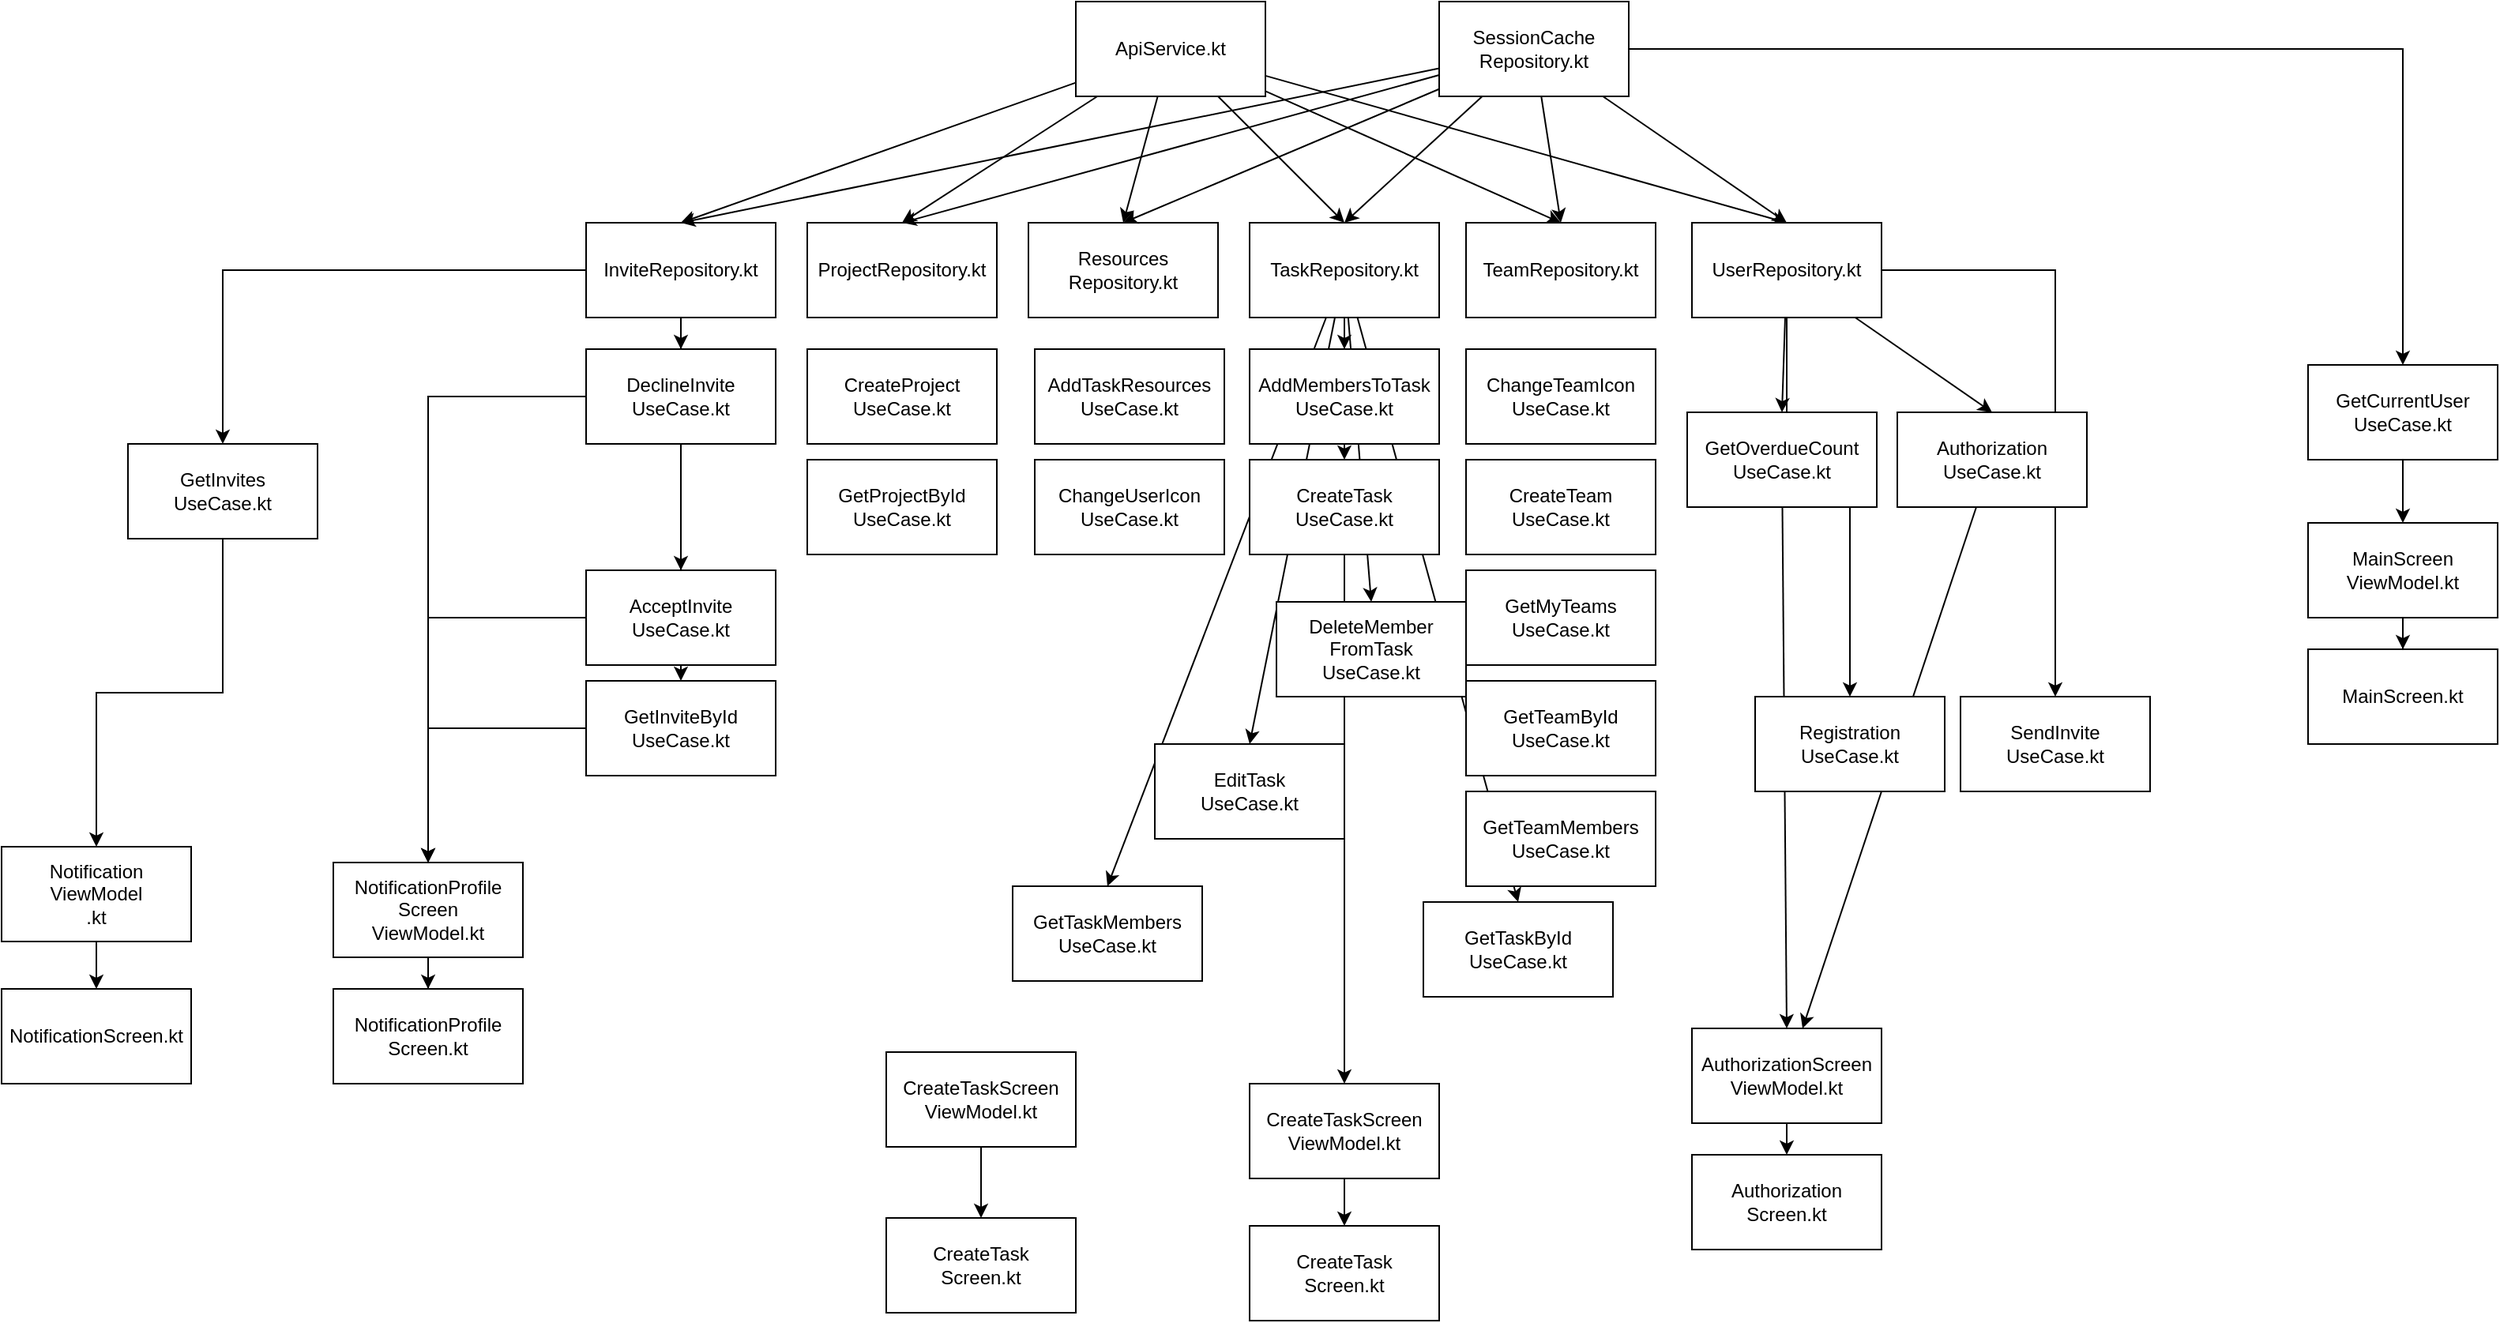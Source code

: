 <mxfile version="24.4.13" type="github">
  <diagram name="Страница — 1" id="Wd8Lt1hOdJY-ABtcQ9To">
    <mxGraphModel dx="1576" dy="793" grid="1" gridSize="10" guides="1" tooltips="1" connect="1" arrows="1" fold="1" page="1" pageScale="1" pageWidth="827" pageHeight="1169" math="0" shadow="0">
      <root>
        <mxCell id="0" />
        <mxCell id="1" parent="0" />
        <mxCell id="PsXaZOM_-T2VpOONmFBl-9" style="rounded=0;orthogonalLoop=1;jettySize=auto;html=1;entryX=0.5;entryY=0;entryDx=0;entryDy=0;" parent="1" source="PsXaZOM_-T2VpOONmFBl-1" target="PsXaZOM_-T2VpOONmFBl-2" edge="1">
          <mxGeometry relative="1" as="geometry" />
        </mxCell>
        <mxCell id="PsXaZOM_-T2VpOONmFBl-10" style="rounded=0;orthogonalLoop=1;jettySize=auto;html=1;entryX=0.5;entryY=0;entryDx=0;entryDy=0;" parent="1" source="PsXaZOM_-T2VpOONmFBl-1" target="PsXaZOM_-T2VpOONmFBl-3" edge="1">
          <mxGeometry relative="1" as="geometry" />
        </mxCell>
        <mxCell id="PsXaZOM_-T2VpOONmFBl-11" style="rounded=0;orthogonalLoop=1;jettySize=auto;html=1;entryX=0.5;entryY=0;entryDx=0;entryDy=0;" parent="1" source="PsXaZOM_-T2VpOONmFBl-1" target="PsXaZOM_-T2VpOONmFBl-4" edge="1">
          <mxGeometry relative="1" as="geometry" />
        </mxCell>
        <mxCell id="PsXaZOM_-T2VpOONmFBl-12" style="rounded=0;orthogonalLoop=1;jettySize=auto;html=1;entryX=0.5;entryY=0;entryDx=0;entryDy=0;" parent="1" source="PsXaZOM_-T2VpOONmFBl-1" target="PsXaZOM_-T2VpOONmFBl-6" edge="1">
          <mxGeometry relative="1" as="geometry" />
        </mxCell>
        <mxCell id="PsXaZOM_-T2VpOONmFBl-13" style="rounded=0;orthogonalLoop=1;jettySize=auto;html=1;entryX=0.5;entryY=0;entryDx=0;entryDy=0;" parent="1" source="PsXaZOM_-T2VpOONmFBl-1" target="PsXaZOM_-T2VpOONmFBl-7" edge="1">
          <mxGeometry relative="1" as="geometry" />
        </mxCell>
        <mxCell id="PsXaZOM_-T2VpOONmFBl-14" style="rounded=0;orthogonalLoop=1;jettySize=auto;html=1;entryX=0.5;entryY=0;entryDx=0;entryDy=0;" parent="1" source="PsXaZOM_-T2VpOONmFBl-1" target="PsXaZOM_-T2VpOONmFBl-8" edge="1">
          <mxGeometry relative="1" as="geometry" />
        </mxCell>
        <mxCell id="PsXaZOM_-T2VpOONmFBl-1" value="ApiService.kt" style="rounded=0;whiteSpace=wrap;html=1;" parent="1" vertex="1">
          <mxGeometry x="320" y="30" width="120" height="60" as="geometry" />
        </mxCell>
        <mxCell id="rrfpWrtRIMoo7r-Dwv4L-63" style="edgeStyle=orthogonalEdgeStyle;rounded=0;orthogonalLoop=1;jettySize=auto;html=1;entryX=0.5;entryY=0;entryDx=0;entryDy=0;" edge="1" parent="1" source="PsXaZOM_-T2VpOONmFBl-2" target="rrfpWrtRIMoo7r-Dwv4L-4">
          <mxGeometry relative="1" as="geometry" />
        </mxCell>
        <mxCell id="rrfpWrtRIMoo7r-Dwv4L-64" style="edgeStyle=orthogonalEdgeStyle;rounded=0;orthogonalLoop=1;jettySize=auto;html=1;entryX=0.5;entryY=0;entryDx=0;entryDy=0;" edge="1" parent="1" source="PsXaZOM_-T2VpOONmFBl-2" target="rrfpWrtRIMoo7r-Dwv4L-5">
          <mxGeometry relative="1" as="geometry" />
        </mxCell>
        <mxCell id="rrfpWrtRIMoo7r-Dwv4L-65" style="edgeStyle=orthogonalEdgeStyle;rounded=0;orthogonalLoop=1;jettySize=auto;html=1;entryX=0.5;entryY=0;entryDx=0;entryDy=0;" edge="1" parent="1" source="PsXaZOM_-T2VpOONmFBl-2" target="rrfpWrtRIMoo7r-Dwv4L-2">
          <mxGeometry relative="1" as="geometry" />
        </mxCell>
        <mxCell id="rrfpWrtRIMoo7r-Dwv4L-66" style="edgeStyle=orthogonalEdgeStyle;rounded=0;orthogonalLoop=1;jettySize=auto;html=1;entryX=0.5;entryY=0;entryDx=0;entryDy=0;" edge="1" parent="1" source="PsXaZOM_-T2VpOONmFBl-2" target="rrfpWrtRIMoo7r-Dwv4L-3">
          <mxGeometry relative="1" as="geometry" />
        </mxCell>
        <mxCell id="PsXaZOM_-T2VpOONmFBl-2" value="InviteRepository.kt" style="rounded=0;whiteSpace=wrap;html=1;" parent="1" vertex="1">
          <mxGeometry x="10" y="170" width="120" height="60" as="geometry" />
        </mxCell>
        <mxCell id="PsXaZOM_-T2VpOONmFBl-3" value="ProjectRepository.kt" style="rounded=0;whiteSpace=wrap;html=1;" parent="1" vertex="1">
          <mxGeometry x="150" y="170" width="120" height="60" as="geometry" />
        </mxCell>
        <mxCell id="PsXaZOM_-T2VpOONmFBl-4" value="&lt;div&gt;Resources&lt;/div&gt;&lt;div&gt;Repository.kt&lt;/div&gt;" style="rounded=0;whiteSpace=wrap;html=1;" parent="1" vertex="1">
          <mxGeometry x="290" y="170" width="120" height="60" as="geometry" />
        </mxCell>
        <mxCell id="rrfpWrtRIMoo7r-Dwv4L-35" style="rounded=0;orthogonalLoop=1;jettySize=auto;html=1;entryX=0.5;entryY=0;entryDx=0;entryDy=0;" edge="1" parent="1" source="PsXaZOM_-T2VpOONmFBl-5" target="PsXaZOM_-T2VpOONmFBl-8">
          <mxGeometry relative="1" as="geometry" />
        </mxCell>
        <mxCell id="rrfpWrtRIMoo7r-Dwv4L-36" style="rounded=0;orthogonalLoop=1;jettySize=auto;html=1;entryX=0.5;entryY=0;entryDx=0;entryDy=0;" edge="1" parent="1" source="PsXaZOM_-T2VpOONmFBl-5" target="PsXaZOM_-T2VpOONmFBl-7">
          <mxGeometry relative="1" as="geometry" />
        </mxCell>
        <mxCell id="rrfpWrtRIMoo7r-Dwv4L-37" style="rounded=0;orthogonalLoop=1;jettySize=auto;html=1;entryX=0.5;entryY=0;entryDx=0;entryDy=0;" edge="1" parent="1" source="PsXaZOM_-T2VpOONmFBl-5" target="PsXaZOM_-T2VpOONmFBl-6">
          <mxGeometry relative="1" as="geometry" />
        </mxCell>
        <mxCell id="rrfpWrtRIMoo7r-Dwv4L-38" style="rounded=0;orthogonalLoop=1;jettySize=auto;html=1;entryX=0.5;entryY=0;entryDx=0;entryDy=0;" edge="1" parent="1" source="PsXaZOM_-T2VpOONmFBl-5" target="PsXaZOM_-T2VpOONmFBl-4">
          <mxGeometry relative="1" as="geometry" />
        </mxCell>
        <mxCell id="rrfpWrtRIMoo7r-Dwv4L-39" style="rounded=0;orthogonalLoop=1;jettySize=auto;html=1;entryX=0.5;entryY=0;entryDx=0;entryDy=0;" edge="1" parent="1" source="PsXaZOM_-T2VpOONmFBl-5" target="PsXaZOM_-T2VpOONmFBl-3">
          <mxGeometry relative="1" as="geometry" />
        </mxCell>
        <mxCell id="rrfpWrtRIMoo7r-Dwv4L-40" style="rounded=0;orthogonalLoop=1;jettySize=auto;html=1;entryX=0.5;entryY=0;entryDx=0;entryDy=0;" edge="1" parent="1" source="PsXaZOM_-T2VpOONmFBl-5" target="PsXaZOM_-T2VpOONmFBl-2">
          <mxGeometry relative="1" as="geometry" />
        </mxCell>
        <mxCell id="rrfpWrtRIMoo7r-Dwv4L-54" style="edgeStyle=orthogonalEdgeStyle;rounded=0;orthogonalLoop=1;jettySize=auto;html=1;entryX=0.5;entryY=0;entryDx=0;entryDy=0;" edge="1" parent="1" source="PsXaZOM_-T2VpOONmFBl-5" target="rrfpWrtRIMoo7r-Dwv4L-52">
          <mxGeometry relative="1" as="geometry" />
        </mxCell>
        <mxCell id="PsXaZOM_-T2VpOONmFBl-5" value="&lt;div&gt;SessionCache&lt;/div&gt;&lt;div&gt;Repository.kt&lt;/div&gt;" style="rounded=0;whiteSpace=wrap;html=1;" parent="1" vertex="1">
          <mxGeometry x="550" y="30" width="120" height="60" as="geometry" />
        </mxCell>
        <mxCell id="rrfpWrtRIMoo7r-Dwv4L-24" style="rounded=0;orthogonalLoop=1;jettySize=auto;html=1;" edge="1" parent="1" source="PsXaZOM_-T2VpOONmFBl-6" target="rrfpWrtRIMoo7r-Dwv4L-10">
          <mxGeometry relative="1" as="geometry" />
        </mxCell>
        <mxCell id="rrfpWrtRIMoo7r-Dwv4L-25" style="rounded=0;orthogonalLoop=1;jettySize=auto;html=1;entryX=0.5;entryY=0;entryDx=0;entryDy=0;" edge="1" parent="1" source="PsXaZOM_-T2VpOONmFBl-6" target="rrfpWrtRIMoo7r-Dwv4L-11">
          <mxGeometry relative="1" as="geometry" />
        </mxCell>
        <mxCell id="rrfpWrtRIMoo7r-Dwv4L-26" style="rounded=0;orthogonalLoop=1;jettySize=auto;html=1;entryX=0.5;entryY=0;entryDx=0;entryDy=0;" edge="1" parent="1" source="PsXaZOM_-T2VpOONmFBl-6" target="rrfpWrtRIMoo7r-Dwv4L-12">
          <mxGeometry relative="1" as="geometry" />
        </mxCell>
        <mxCell id="rrfpWrtRIMoo7r-Dwv4L-27" style="rounded=0;orthogonalLoop=1;jettySize=auto;html=1;entryX=0.5;entryY=0;entryDx=0;entryDy=0;" edge="1" parent="1" source="PsXaZOM_-T2VpOONmFBl-6" target="rrfpWrtRIMoo7r-Dwv4L-13">
          <mxGeometry relative="1" as="geometry" />
        </mxCell>
        <mxCell id="rrfpWrtRIMoo7r-Dwv4L-28" style="rounded=0;orthogonalLoop=1;jettySize=auto;html=1;entryX=0.5;entryY=0;entryDx=0;entryDy=0;" edge="1" parent="1" source="PsXaZOM_-T2VpOONmFBl-6" target="rrfpWrtRIMoo7r-Dwv4L-14">
          <mxGeometry relative="1" as="geometry" />
        </mxCell>
        <mxCell id="rrfpWrtRIMoo7r-Dwv4L-29" style="rounded=0;orthogonalLoop=1;jettySize=auto;html=1;entryX=0.5;entryY=0;entryDx=0;entryDy=0;" edge="1" parent="1" source="PsXaZOM_-T2VpOONmFBl-6" target="rrfpWrtRIMoo7r-Dwv4L-15">
          <mxGeometry relative="1" as="geometry" />
        </mxCell>
        <mxCell id="PsXaZOM_-T2VpOONmFBl-6" value="TaskRepository.kt" style="rounded=0;whiteSpace=wrap;html=1;" parent="1" vertex="1">
          <mxGeometry x="430" y="170" width="120" height="60" as="geometry" />
        </mxCell>
        <mxCell id="PsXaZOM_-T2VpOONmFBl-7" value="TeamRepository.kt" style="rounded=0;whiteSpace=wrap;html=1;" parent="1" vertex="1">
          <mxGeometry x="567" y="170" width="120" height="60" as="geometry" />
        </mxCell>
        <mxCell id="rrfpWrtRIMoo7r-Dwv4L-43" style="rounded=0;orthogonalLoop=1;jettySize=auto;html=1;entryX=0.5;entryY=0;entryDx=0;entryDy=0;" edge="1" parent="1" source="PsXaZOM_-T2VpOONmFBl-8" target="rrfpWrtRIMoo7r-Dwv4L-21">
          <mxGeometry relative="1" as="geometry" />
        </mxCell>
        <mxCell id="rrfpWrtRIMoo7r-Dwv4L-44" style="rounded=0;orthogonalLoop=1;jettySize=auto;html=1;entryX=0.5;entryY=0;entryDx=0;entryDy=0;" edge="1" parent="1" source="PsXaZOM_-T2VpOONmFBl-8" target="rrfpWrtRIMoo7r-Dwv4L-30">
          <mxGeometry relative="1" as="geometry" />
        </mxCell>
        <mxCell id="rrfpWrtRIMoo7r-Dwv4L-55" style="edgeStyle=orthogonalEdgeStyle;rounded=0;orthogonalLoop=1;jettySize=auto;html=1;entryX=0.5;entryY=0;entryDx=0;entryDy=0;" edge="1" parent="1" source="PsXaZOM_-T2VpOONmFBl-8" target="rrfpWrtRIMoo7r-Dwv4L-22">
          <mxGeometry relative="1" as="geometry" />
        </mxCell>
        <mxCell id="rrfpWrtRIMoo7r-Dwv4L-56" style="edgeStyle=orthogonalEdgeStyle;rounded=0;orthogonalLoop=1;jettySize=auto;html=1;entryX=0.5;entryY=0;entryDx=0;entryDy=0;" edge="1" parent="1" source="PsXaZOM_-T2VpOONmFBl-8" target="rrfpWrtRIMoo7r-Dwv4L-31">
          <mxGeometry relative="1" as="geometry" />
        </mxCell>
        <mxCell id="PsXaZOM_-T2VpOONmFBl-8" value="UserRepository.kt" style="rounded=0;whiteSpace=wrap;html=1;" parent="1" vertex="1">
          <mxGeometry x="710" y="170" width="120" height="60" as="geometry" />
        </mxCell>
        <mxCell id="rrfpWrtRIMoo7r-Dwv4L-1" value="" style="text;whiteSpace=wrap;html=1;" vertex="1" parent="1">
          <mxGeometry x="234" y="705" width="60" height="50" as="geometry" />
        </mxCell>
        <mxCell id="rrfpWrtRIMoo7r-Dwv4L-61" style="edgeStyle=orthogonalEdgeStyle;rounded=0;orthogonalLoop=1;jettySize=auto;html=1;entryX=0.5;entryY=0;entryDx=0;entryDy=0;" edge="1" parent="1" source="rrfpWrtRIMoo7r-Dwv4L-2" target="rrfpWrtRIMoo7r-Dwv4L-57">
          <mxGeometry relative="1" as="geometry">
            <mxPoint x="-140.0" y="530" as="targetPoint" />
          </mxGeometry>
        </mxCell>
        <mxCell id="rrfpWrtRIMoo7r-Dwv4L-2" value="&lt;div&gt;AcceptInvite&lt;/div&gt;&lt;div&gt;UseCase.kt&lt;/div&gt;" style="rounded=0;whiteSpace=wrap;html=1;" vertex="1" parent="1">
          <mxGeometry x="10" y="390" width="120" height="60" as="geometry" />
        </mxCell>
        <mxCell id="rrfpWrtRIMoo7r-Dwv4L-60" style="edgeStyle=orthogonalEdgeStyle;rounded=0;orthogonalLoop=1;jettySize=auto;html=1;entryX=0.5;entryY=0;entryDx=0;entryDy=0;" edge="1" parent="1" source="rrfpWrtRIMoo7r-Dwv4L-3" target="rrfpWrtRIMoo7r-Dwv4L-57">
          <mxGeometry relative="1" as="geometry" />
        </mxCell>
        <mxCell id="rrfpWrtRIMoo7r-Dwv4L-3" value="&lt;div&gt;GetInviteById&lt;/div&gt;&lt;div&gt;UseCase.kt&lt;/div&gt;" style="rounded=0;whiteSpace=wrap;html=1;" vertex="1" parent="1">
          <mxGeometry x="10" y="460" width="120" height="60" as="geometry" />
        </mxCell>
        <mxCell id="rrfpWrtRIMoo7r-Dwv4L-62" style="edgeStyle=orthogonalEdgeStyle;rounded=0;orthogonalLoop=1;jettySize=auto;html=1;entryX=0.5;entryY=0;entryDx=0;entryDy=0;" edge="1" parent="1" source="rrfpWrtRIMoo7r-Dwv4L-4" target="rrfpWrtRIMoo7r-Dwv4L-57">
          <mxGeometry relative="1" as="geometry">
            <mxPoint x="-140.0" y="530" as="targetPoint" />
          </mxGeometry>
        </mxCell>
        <mxCell id="rrfpWrtRIMoo7r-Dwv4L-4" value="&lt;div&gt;DeclineInvite&lt;/div&gt;&lt;div&gt;UseCase.kt&lt;/div&gt;" style="rounded=0;whiteSpace=wrap;html=1;" vertex="1" parent="1">
          <mxGeometry x="10" y="250" width="120" height="60" as="geometry" />
        </mxCell>
        <mxCell id="rrfpWrtRIMoo7r-Dwv4L-73" style="edgeStyle=orthogonalEdgeStyle;rounded=0;orthogonalLoop=1;jettySize=auto;html=1;entryX=0.5;entryY=0;entryDx=0;entryDy=0;" edge="1" parent="1" source="rrfpWrtRIMoo7r-Dwv4L-5" target="rrfpWrtRIMoo7r-Dwv4L-71">
          <mxGeometry relative="1" as="geometry" />
        </mxCell>
        <mxCell id="rrfpWrtRIMoo7r-Dwv4L-5" value="&lt;div&gt;GetInvites&lt;/div&gt;&lt;div&gt;UseCase.kt&lt;/div&gt;" style="rounded=0;whiteSpace=wrap;html=1;" vertex="1" parent="1">
          <mxGeometry x="-280" y="310" width="120" height="60" as="geometry" />
        </mxCell>
        <mxCell id="rrfpWrtRIMoo7r-Dwv4L-6" value="&lt;div&gt;CreateProject&lt;/div&gt;&lt;div&gt;UseCase.kt&lt;/div&gt;" style="rounded=0;whiteSpace=wrap;html=1;" vertex="1" parent="1">
          <mxGeometry x="150" y="250" width="120" height="60" as="geometry" />
        </mxCell>
        <mxCell id="rrfpWrtRIMoo7r-Dwv4L-7" value="&lt;div&gt;GetProjectById&lt;/div&gt;&lt;div&gt;UseCase.kt&lt;/div&gt;" style="rounded=0;whiteSpace=wrap;html=1;" vertex="1" parent="1">
          <mxGeometry x="150" y="320" width="120" height="60" as="geometry" />
        </mxCell>
        <mxCell id="rrfpWrtRIMoo7r-Dwv4L-8" value="&lt;div&gt;AddTaskResources&lt;/div&gt;&lt;div&gt;UseCase.kt&lt;/div&gt;" style="rounded=0;whiteSpace=wrap;html=1;" vertex="1" parent="1">
          <mxGeometry x="294" y="250" width="120" height="60" as="geometry" />
        </mxCell>
        <mxCell id="rrfpWrtRIMoo7r-Dwv4L-9" value="&lt;div&gt;ChangeUserIcon&lt;/div&gt;&lt;div&gt;UseCase.kt&lt;/div&gt;" style="rounded=0;whiteSpace=wrap;html=1;" vertex="1" parent="1">
          <mxGeometry x="294" y="320" width="120" height="60" as="geometry" />
        </mxCell>
        <mxCell id="rrfpWrtRIMoo7r-Dwv4L-10" value="&lt;div&gt;AddMembersToTask&lt;/div&gt;&lt;div&gt;UseCase.kt&lt;/div&gt;" style="rounded=0;whiteSpace=wrap;html=1;" vertex="1" parent="1">
          <mxGeometry x="430" y="250" width="120" height="60" as="geometry" />
        </mxCell>
        <mxCell id="rrfpWrtRIMoo7r-Dwv4L-48" style="edgeStyle=orthogonalEdgeStyle;rounded=0;orthogonalLoop=1;jettySize=auto;html=1;entryX=0.5;entryY=0;entryDx=0;entryDy=0;" edge="1" parent="1" source="rrfpWrtRIMoo7r-Dwv4L-11" target="rrfpWrtRIMoo7r-Dwv4L-45">
          <mxGeometry relative="1" as="geometry" />
        </mxCell>
        <mxCell id="rrfpWrtRIMoo7r-Dwv4L-11" value="&lt;div&gt;CreateTask&lt;/div&gt;&lt;div&gt;UseCase.kt&lt;/div&gt;" style="rounded=0;whiteSpace=wrap;html=1;" vertex="1" parent="1">
          <mxGeometry x="430" y="320" width="120" height="60" as="geometry" />
        </mxCell>
        <mxCell id="rrfpWrtRIMoo7r-Dwv4L-12" value="&lt;div&gt;DeleteMember&lt;/div&gt;&lt;div&gt;FromTask&lt;/div&gt;&lt;div&gt;UseCase.kt&lt;/div&gt;" style="rounded=0;whiteSpace=wrap;html=1;" vertex="1" parent="1">
          <mxGeometry x="447" y="410" width="120" height="60" as="geometry" />
        </mxCell>
        <mxCell id="rrfpWrtRIMoo7r-Dwv4L-13" value="&lt;div&gt;EditTask&lt;/div&gt;&lt;div&gt;UseCase.kt&lt;/div&gt;" style="rounded=0;whiteSpace=wrap;html=1;" vertex="1" parent="1">
          <mxGeometry x="370" y="500" width="120" height="60" as="geometry" />
        </mxCell>
        <mxCell id="rrfpWrtRIMoo7r-Dwv4L-14" value="&lt;div&gt;GetTaskById&lt;/div&gt;&lt;div&gt;UseCase.kt&lt;/div&gt;" style="rounded=0;whiteSpace=wrap;html=1;" vertex="1" parent="1">
          <mxGeometry x="540" y="600" width="120" height="60" as="geometry" />
        </mxCell>
        <mxCell id="rrfpWrtRIMoo7r-Dwv4L-15" value="&lt;div&gt;GetTaskMembers&lt;/div&gt;&lt;div&gt;UseCase.kt&lt;/div&gt;" style="rounded=0;whiteSpace=wrap;html=1;" vertex="1" parent="1">
          <mxGeometry x="280" y="590" width="120" height="60" as="geometry" />
        </mxCell>
        <mxCell id="rrfpWrtRIMoo7r-Dwv4L-16" value="&lt;div&gt;ChangeTeamIcon&lt;/div&gt;&lt;div&gt;UseCase.kt&lt;/div&gt;" style="rounded=0;whiteSpace=wrap;html=1;" vertex="1" parent="1">
          <mxGeometry x="567" y="250" width="120" height="60" as="geometry" />
        </mxCell>
        <mxCell id="rrfpWrtRIMoo7r-Dwv4L-17" value="&lt;div&gt;CreateTeam&lt;/div&gt;&lt;div&gt;UseCase.kt&lt;/div&gt;" style="rounded=0;whiteSpace=wrap;html=1;" vertex="1" parent="1">
          <mxGeometry x="567" y="320" width="120" height="60" as="geometry" />
        </mxCell>
        <mxCell id="rrfpWrtRIMoo7r-Dwv4L-18" value="&lt;div&gt;GetMyTeams&lt;/div&gt;&lt;div&gt;UseCase.kt&lt;/div&gt;" style="rounded=0;whiteSpace=wrap;html=1;" vertex="1" parent="1">
          <mxGeometry x="567" y="390" width="120" height="60" as="geometry" />
        </mxCell>
        <mxCell id="rrfpWrtRIMoo7r-Dwv4L-19" value="&lt;div&gt;GetTeamById&lt;/div&gt;&lt;div&gt;UseCase.kt&lt;/div&gt;" style="rounded=0;whiteSpace=wrap;html=1;" vertex="1" parent="1">
          <mxGeometry x="567" y="460" width="120" height="60" as="geometry" />
        </mxCell>
        <mxCell id="rrfpWrtRIMoo7r-Dwv4L-20" value="&lt;div&gt;GetTeamMembers&lt;/div&gt;&lt;div&gt;UseCase.kt&lt;/div&gt;" style="rounded=0;whiteSpace=wrap;html=1;" vertex="1" parent="1">
          <mxGeometry x="567" y="530" width="120" height="60" as="geometry" />
        </mxCell>
        <mxCell id="rrfpWrtRIMoo7r-Dwv4L-41" style="rounded=0;orthogonalLoop=1;jettySize=auto;html=1;entryX=0.5;entryY=0;entryDx=0;entryDy=0;" edge="1" parent="1" source="rrfpWrtRIMoo7r-Dwv4L-21" target="rrfpWrtRIMoo7r-Dwv4L-32">
          <mxGeometry relative="1" as="geometry" />
        </mxCell>
        <mxCell id="rrfpWrtRIMoo7r-Dwv4L-21" value="&lt;div&gt;GetOverdueCount&lt;/div&gt;&lt;div&gt;UseCase.kt&lt;/div&gt;" style="rounded=0;whiteSpace=wrap;html=1;" vertex="1" parent="1">
          <mxGeometry x="707" y="290" width="120" height="60" as="geometry" />
        </mxCell>
        <mxCell id="rrfpWrtRIMoo7r-Dwv4L-22" value="&lt;div&gt;SendInvite&lt;/div&gt;&lt;div&gt;UseCase.kt&lt;/div&gt;" style="rounded=0;whiteSpace=wrap;html=1;" vertex="1" parent="1">
          <mxGeometry x="880" y="470" width="120" height="60" as="geometry" />
        </mxCell>
        <mxCell id="rrfpWrtRIMoo7r-Dwv4L-42" style="rounded=0;orthogonalLoop=1;jettySize=auto;html=1;" edge="1" parent="1" source="rrfpWrtRIMoo7r-Dwv4L-30" target="rrfpWrtRIMoo7r-Dwv4L-32">
          <mxGeometry relative="1" as="geometry" />
        </mxCell>
        <mxCell id="rrfpWrtRIMoo7r-Dwv4L-30" value="&lt;div&gt;Authorization&lt;/div&gt;&lt;div&gt;UseCase.kt&lt;/div&gt;" style="rounded=0;whiteSpace=wrap;html=1;" vertex="1" parent="1">
          <mxGeometry x="840" y="290" width="120" height="60" as="geometry" />
        </mxCell>
        <mxCell id="rrfpWrtRIMoo7r-Dwv4L-31" value="&lt;div&gt;Registration&lt;/div&gt;&lt;div&gt;UseCase.kt&lt;/div&gt;" style="rounded=0;whiteSpace=wrap;html=1;" vertex="1" parent="1">
          <mxGeometry x="750" y="470" width="120" height="60" as="geometry" />
        </mxCell>
        <mxCell id="rrfpWrtRIMoo7r-Dwv4L-34" style="rounded=0;orthogonalLoop=1;jettySize=auto;html=1;entryX=0.5;entryY=0;entryDx=0;entryDy=0;" edge="1" parent="1" source="rrfpWrtRIMoo7r-Dwv4L-32" target="rrfpWrtRIMoo7r-Dwv4L-33">
          <mxGeometry relative="1" as="geometry" />
        </mxCell>
        <mxCell id="rrfpWrtRIMoo7r-Dwv4L-32" value="&lt;div&gt;AuthorizationScreen&lt;/div&gt;&lt;div&gt;ViewModel.kt&lt;/div&gt;" style="rounded=0;whiteSpace=wrap;html=1;" vertex="1" parent="1">
          <mxGeometry x="710" y="680" width="120" height="60" as="geometry" />
        </mxCell>
        <mxCell id="rrfpWrtRIMoo7r-Dwv4L-33" value="&lt;div&gt;Authorization&lt;/div&gt;&lt;div&gt;Screen.kt&lt;/div&gt;" style="rounded=0;whiteSpace=wrap;html=1;" vertex="1" parent="1">
          <mxGeometry x="710" y="760" width="120" height="60" as="geometry" />
        </mxCell>
        <mxCell id="rrfpWrtRIMoo7r-Dwv4L-47" value="" style="edgeStyle=orthogonalEdgeStyle;rounded=0;orthogonalLoop=1;jettySize=auto;html=1;" edge="1" parent="1" source="rrfpWrtRIMoo7r-Dwv4L-45" target="rrfpWrtRIMoo7r-Dwv4L-46">
          <mxGeometry relative="1" as="geometry" />
        </mxCell>
        <mxCell id="rrfpWrtRIMoo7r-Dwv4L-45" value="&lt;div&gt;CreateTaskScreen&lt;/div&gt;&lt;div&gt;ViewModel.kt&lt;/div&gt;" style="rounded=0;whiteSpace=wrap;html=1;" vertex="1" parent="1">
          <mxGeometry x="430" y="715" width="120" height="60" as="geometry" />
        </mxCell>
        <mxCell id="rrfpWrtRIMoo7r-Dwv4L-46" value="&lt;div&gt;CreateTask&lt;/div&gt;&lt;div&gt;Screen.kt&lt;/div&gt;" style="whiteSpace=wrap;html=1;rounded=0;" vertex="1" parent="1">
          <mxGeometry x="430" y="805" width="120" height="60" as="geometry" />
        </mxCell>
        <mxCell id="rrfpWrtRIMoo7r-Dwv4L-51" value="" style="edgeStyle=orthogonalEdgeStyle;rounded=0;orthogonalLoop=1;jettySize=auto;html=1;" edge="1" parent="1" source="rrfpWrtRIMoo7r-Dwv4L-49" target="rrfpWrtRIMoo7r-Dwv4L-50">
          <mxGeometry relative="1" as="geometry" />
        </mxCell>
        <mxCell id="rrfpWrtRIMoo7r-Dwv4L-49" value="&lt;div&gt;MainScreen&lt;/div&gt;&lt;div&gt;ViewModel.kt&lt;/div&gt;" style="rounded=0;whiteSpace=wrap;html=1;" vertex="1" parent="1">
          <mxGeometry x="1100" y="360" width="120" height="60" as="geometry" />
        </mxCell>
        <mxCell id="rrfpWrtRIMoo7r-Dwv4L-50" value="MainScreen.kt" style="whiteSpace=wrap;html=1;rounded=0;" vertex="1" parent="1">
          <mxGeometry x="1100" y="440" width="120" height="60" as="geometry" />
        </mxCell>
        <mxCell id="rrfpWrtRIMoo7r-Dwv4L-53" style="edgeStyle=orthogonalEdgeStyle;rounded=0;orthogonalLoop=1;jettySize=auto;html=1;entryX=0.5;entryY=0;entryDx=0;entryDy=0;" edge="1" parent="1" source="rrfpWrtRIMoo7r-Dwv4L-52" target="rrfpWrtRIMoo7r-Dwv4L-49">
          <mxGeometry relative="1" as="geometry" />
        </mxCell>
        <mxCell id="rrfpWrtRIMoo7r-Dwv4L-52" value="&lt;div&gt;GetCurrentUser&lt;/div&gt;&lt;div&gt;UseCase.kt&lt;/div&gt;" style="rounded=0;whiteSpace=wrap;html=1;" vertex="1" parent="1">
          <mxGeometry x="1100" y="260" width="120" height="60" as="geometry" />
        </mxCell>
        <mxCell id="rrfpWrtRIMoo7r-Dwv4L-59" value="" style="edgeStyle=orthogonalEdgeStyle;rounded=0;orthogonalLoop=1;jettySize=auto;html=1;" edge="1" parent="1" source="rrfpWrtRIMoo7r-Dwv4L-57" target="rrfpWrtRIMoo7r-Dwv4L-58">
          <mxGeometry relative="1" as="geometry" />
        </mxCell>
        <mxCell id="rrfpWrtRIMoo7r-Dwv4L-57" value="&lt;div&gt;NotificationProfile&lt;/div&gt;&lt;div&gt;Screen&lt;/div&gt;&lt;div&gt;ViewModel.kt&lt;/div&gt;" style="rounded=0;whiteSpace=wrap;html=1;" vertex="1" parent="1">
          <mxGeometry x="-150" y="575" width="120" height="60" as="geometry" />
        </mxCell>
        <mxCell id="rrfpWrtRIMoo7r-Dwv4L-58" value="&lt;div&gt;NotificationProfile&lt;/div&gt;&lt;div&gt;Screen.kt&lt;/div&gt;" style="whiteSpace=wrap;html=1;rounded=0;" vertex="1" parent="1">
          <mxGeometry x="-150" y="655" width="120" height="60" as="geometry" />
        </mxCell>
        <mxCell id="rrfpWrtRIMoo7r-Dwv4L-67" value="" style="edgeStyle=orthogonalEdgeStyle;rounded=0;orthogonalLoop=1;jettySize=auto;html=1;" edge="1" source="rrfpWrtRIMoo7r-Dwv4L-68" target="rrfpWrtRIMoo7r-Dwv4L-69" parent="1">
          <mxGeometry relative="1" as="geometry" />
        </mxCell>
        <mxCell id="rrfpWrtRIMoo7r-Dwv4L-68" value="&lt;div&gt;CreateTaskScreen&lt;/div&gt;&lt;div&gt;ViewModel.kt&lt;/div&gt;" style="rounded=0;whiteSpace=wrap;html=1;" vertex="1" parent="1">
          <mxGeometry x="200" y="695" width="120" height="60" as="geometry" />
        </mxCell>
        <mxCell id="rrfpWrtRIMoo7r-Dwv4L-69" value="&lt;div&gt;CreateTask&lt;/div&gt;&lt;div&gt;Screen.kt&lt;/div&gt;" style="whiteSpace=wrap;html=1;rounded=0;" vertex="1" parent="1">
          <mxGeometry x="200" y="800" width="120" height="60" as="geometry" />
        </mxCell>
        <mxCell id="rrfpWrtRIMoo7r-Dwv4L-70" value="" style="edgeStyle=orthogonalEdgeStyle;rounded=0;orthogonalLoop=1;jettySize=auto;html=1;" edge="1" source="rrfpWrtRIMoo7r-Dwv4L-71" target="rrfpWrtRIMoo7r-Dwv4L-72" parent="1">
          <mxGeometry relative="1" as="geometry" />
        </mxCell>
        <mxCell id="rrfpWrtRIMoo7r-Dwv4L-71" value="&lt;div&gt;Notification&lt;/div&gt;&lt;div&gt;ViewModel&lt;/div&gt;.kt" style="rounded=0;whiteSpace=wrap;html=1;" vertex="1" parent="1">
          <mxGeometry x="-360" y="565" width="120" height="60" as="geometry" />
        </mxCell>
        <mxCell id="rrfpWrtRIMoo7r-Dwv4L-72" value="NotificationScreen.kt" style="whiteSpace=wrap;html=1;rounded=0;" vertex="1" parent="1">
          <mxGeometry x="-360" y="655" width="120" height="60" as="geometry" />
        </mxCell>
      </root>
    </mxGraphModel>
  </diagram>
</mxfile>
